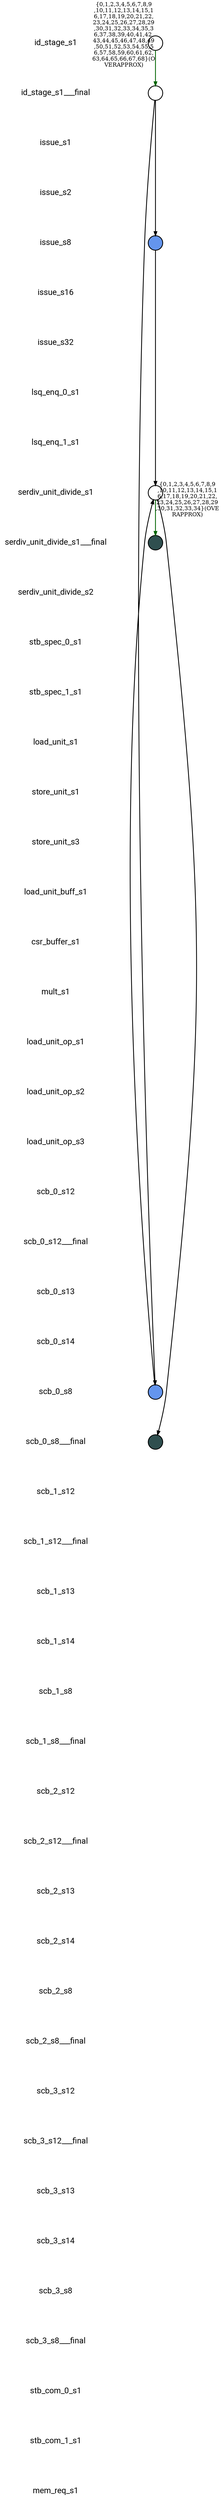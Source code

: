 
digraph G {
    edge [penwidth=2];
    node [ shape=box, fontsize=20, penwidth=2, fontname="roboto"];
    esep=0.5;
    layout=neato;
    overlap=scale;
    splines=true;

l_id_stage_s1 [label="id_stage_s1"; pos="0,-0!"; shape=none];

l_id_stage_s1___final [label="id_stage_s1___final"; pos="0,-1!"; shape=none];

l_issue_s1 [label="issue_s1"; pos="0,-2!"; shape=none];

l_issue_s2 [label="issue_s2"; pos="0,-3!"; shape=none];

l_issue_s8 [label="issue_s8"; pos="0,-4!"; shape=none];

l_issue_s16 [label="issue_s16"; pos="0,-5!"; shape=none];

l_issue_s32 [label="issue_s32"; pos="0,-6!"; shape=none];

l_lsq_enq_0_s1 [label="lsq_enq_0_s1"; pos="0,-7!"; shape=none];

l_lsq_enq_1_s1 [label="lsq_enq_1_s1"; pos="0,-8!"; shape=none];

l_serdiv_unit_divide_s1 [label="serdiv_unit_divide_s1"; pos="0,-9!"; shape=none];

l_serdiv_unit_divide_s1___final [label="serdiv_unit_divide_s1___final"; pos="0,-10!"; shape=none];

l_serdiv_unit_divide_s2 [label="serdiv_unit_divide_s2"; pos="0,-11!"; shape=none];

l_stb_spec_0_s1 [label="stb_spec_0_s1"; pos="0,-12!"; shape=none];

l_stb_spec_1_s1 [label="stb_spec_1_s1"; pos="0,-13!"; shape=none];

l_load_unit_s1 [label="load_unit_s1"; pos="0,-14!"; shape=none];

l_store_unit_s1 [label="store_unit_s1"; pos="0,-15!"; shape=none];

l_store_unit_s3 [label="store_unit_s3"; pos="0,-16!"; shape=none];

l_load_unit_buff_s1 [label="load_unit_buff_s1"; pos="0,-17!"; shape=none];

l_csr_buffer_s1 [label="csr_buffer_s1"; pos="0,-18!"; shape=none];

l_mult_s1 [label="mult_s1"; pos="0,-19!"; shape=none];

l_load_unit_op_s1 [label="load_unit_op_s1"; pos="0,-20!"; shape=none];

l_load_unit_op_s2 [label="load_unit_op_s2"; pos="0,-21!"; shape=none];

l_load_unit_op_s3 [label="load_unit_op_s3"; pos="0,-22!"; shape=none];

l_scb_0_s12 [label="scb_0_s12"; pos="0,-23!"; shape=none];

l_scb_0_s12___final [label="scb_0_s12___final"; pos="0,-24!"; shape=none];

l_scb_0_s13 [label="scb_0_s13"; pos="0,-25!"; shape=none];

l_scb_0_s14 [label="scb_0_s14"; pos="0,-26!"; shape=none];

l_scb_0_s8 [label="scb_0_s8"; pos="0,-27!"; shape=none];

l_scb_0_s8___final [label="scb_0_s8___final"; pos="0,-28!"; shape=none];

l_scb_1_s12 [label="scb_1_s12"; pos="0,-29!"; shape=none];

l_scb_1_s12___final [label="scb_1_s12___final"; pos="0,-30!"; shape=none];

l_scb_1_s13 [label="scb_1_s13"; pos="0,-31!"; shape=none];

l_scb_1_s14 [label="scb_1_s14"; pos="0,-32!"; shape=none];

l_scb_1_s8 [label="scb_1_s8"; pos="0,-33!"; shape=none];

l_scb_1_s8___final [label="scb_1_s8___final"; pos="0,-34!"; shape=none];

l_scb_2_s12 [label="scb_2_s12"; pos="0,-35!"; shape=none];

l_scb_2_s12___final [label="scb_2_s12___final"; pos="0,-36!"; shape=none];

l_scb_2_s13 [label="scb_2_s13"; pos="0,-37!"; shape=none];

l_scb_2_s14 [label="scb_2_s14"; pos="0,-38!"; shape=none];

l_scb_2_s8 [label="scb_2_s8"; pos="0,-39!"; shape=none];

l_scb_2_s8___final [label="scb_2_s8___final"; pos="0,-40!"; shape=none];

l_scb_3_s12 [label="scb_3_s12"; pos="0,-41!"; shape=none];

l_scb_3_s12___final [label="scb_3_s12___final"; pos="0,-42!"; shape=none];

l_scb_3_s13 [label="scb_3_s13"; pos="0,-43!"; shape=none];

l_scb_3_s14 [label="scb_3_s14"; pos="0,-44!"; shape=none];

l_scb_3_s8 [label="scb_3_s8"; pos="0,-45!"; shape=none];

l_scb_3_s8___final [label="scb_3_s8___final"; pos="0,-46!"; shape=none];

l_stb_com_0_s1 [label="stb_com_0_s1"; pos="0,-47!"; shape=none];

l_stb_com_1_s1 [label="stb_com_1_s1"; pos="0,-48!"; shape=none];

l_mem_req_s1 [label="mem_req_s1"; pos="0,-49!"; shape=none];

n_id_stage_s1 [label=""; pos="2,-0!"; shape=circle ]; 


n_issue_s8 [style=filled, color=black, fillcolor="#6495ED", label=""; pos="2,-4!"; shape=circle ]; 


n_scb_0_s8 [style=filled, color=black, fillcolor="#6495ED", label=""; pos="2,-27!"; shape=circle ]; 


n_serdiv_unit_divide_s1 [label=""; pos="2,-9!"; shape=circle ]; 


n_scb_0_s8___final [style=filled, color=black, fillcolor="#2F4F4F", label=""; pos="2,-28!"; shape=circle ]; 


n_serdiv_unit_divide_s1___final [style=filled, color=black, fillcolor="#2F4F4F", label=""; pos="2,-10!"; shape=circle ]; 


n_id_stage_s1___final [label=""; pos="2,-1!"; shape=circle ]; 


n_id_stage_s1 -> n_id_stage_s1___final [color="#006400", label="{0,1,2,3,4,5,6,7,8,9
,10,11,12,13,14,15,1
6,17,18,19,20,21,22,
23,24,25,26,27,28,29
,30,31,32,33,34,35,3
6,37,38,39,40,41,42,
43,44,45,46,47,48,49
,50,51,52,53,54,55,5
6,57,58,59,60,61,62,
63,64,65,66,67,68}(O
VERAPPROX)"];

n_issue_s8 -> n_serdiv_unit_divide_s1 [color="black"];

n_scb_0_s8 -> n_serdiv_unit_divide_s1 [color="black"];

n_serdiv_unit_divide_s1 -> n_serdiv_unit_divide_s1___final [color="#006400", label="{0,1,2,3,4,5,6,7,8,9
,10,11,12,13,14,15,1
6,17,18,19,20,21,22,
23,24,25,26,27,28,29
,30,31,32,33,34}(OVE
RAPPROX)"];

n_serdiv_unit_divide_s1 -> n_scb_0_s8___final [color="black"];

n_id_stage_s1___final -> n_issue_s8 [color="black"];

n_id_stage_s1___final -> n_scb_0_s8 [color="black"];
}